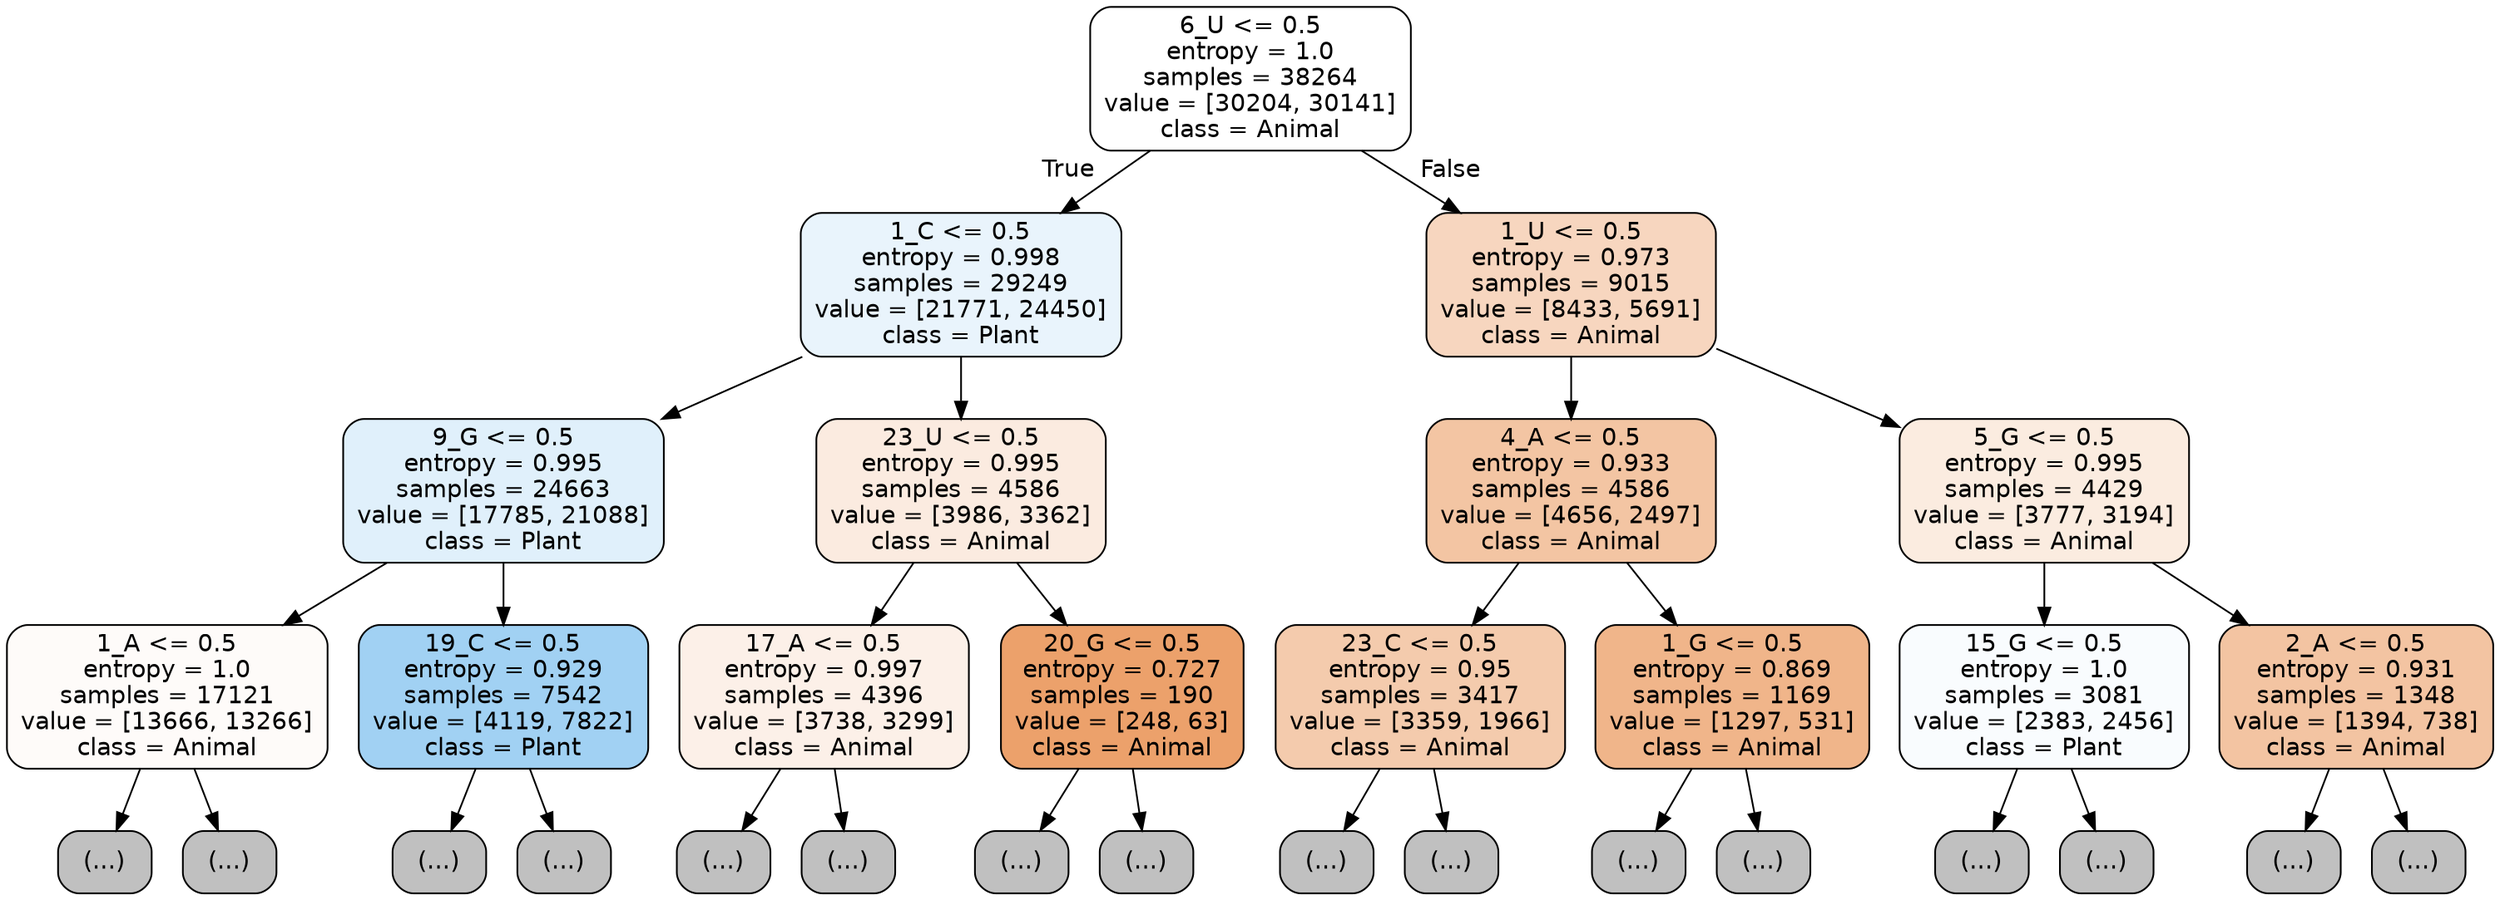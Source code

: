 digraph Tree {
node [shape=box, style="filled, rounded", color="black", fontname="helvetica"] ;
edge [fontname="helvetica"] ;
0 [label="6_U <= 0.5\nentropy = 1.0\nsamples = 38264\nvalue = [30204, 30141]\nclass = Animal", fillcolor="#ffffff"] ;
1 [label="1_C <= 0.5\nentropy = 0.998\nsamples = 29249\nvalue = [21771, 24450]\nclass = Plant", fillcolor="#e9f4fc"] ;
0 -> 1 [labeldistance=2.5, labelangle=45, headlabel="True"] ;
2 [label="9_G <= 0.5\nentropy = 0.995\nsamples = 24663\nvalue = [17785, 21088]\nclass = Plant", fillcolor="#e0f0fb"] ;
1 -> 2 ;
3 [label="1_A <= 0.5\nentropy = 1.0\nsamples = 17121\nvalue = [13666, 13266]\nclass = Animal", fillcolor="#fefbf9"] ;
2 -> 3 ;
4 [label="(...)", fillcolor="#C0C0C0"] ;
3 -> 4 ;
5251 [label="(...)", fillcolor="#C0C0C0"] ;
3 -> 5251 ;
7476 [label="19_C <= 0.5\nentropy = 0.929\nsamples = 7542\nvalue = [4119, 7822]\nclass = Plant", fillcolor="#a1d1f3"] ;
2 -> 7476 ;
7477 [label="(...)", fillcolor="#C0C0C0"] ;
7476 -> 7477 ;
9550 [label="(...)", fillcolor="#C0C0C0"] ;
7476 -> 9550 ;
10261 [label="23_U <= 0.5\nentropy = 0.995\nsamples = 4586\nvalue = [3986, 3362]\nclass = Animal", fillcolor="#fbebe0"] ;
1 -> 10261 ;
10262 [label="17_A <= 0.5\nentropy = 0.997\nsamples = 4396\nvalue = [3738, 3299]\nclass = Animal", fillcolor="#fcf0e8"] ;
10261 -> 10262 ;
10263 [label="(...)", fillcolor="#C0C0C0"] ;
10262 -> 10263 ;
12070 [label="(...)", fillcolor="#C0C0C0"] ;
10262 -> 12070 ;
12505 [label="20_G <= 0.5\nentropy = 0.727\nsamples = 190\nvalue = [248, 63]\nclass = Animal", fillcolor="#eca16b"] ;
10261 -> 12505 ;
12506 [label="(...)", fillcolor="#C0C0C0"] ;
12505 -> 12506 ;
12571 [label="(...)", fillcolor="#C0C0C0"] ;
12505 -> 12571 ;
12598 [label="1_U <= 0.5\nentropy = 0.973\nsamples = 9015\nvalue = [8433, 5691]\nclass = Animal", fillcolor="#f7d6bf"] ;
0 -> 12598 [labeldistance=2.5, labelangle=-45, headlabel="False"] ;
12599 [label="4_A <= 0.5\nentropy = 0.933\nsamples = 4586\nvalue = [4656, 2497]\nclass = Animal", fillcolor="#f3c5a3"] ;
12598 -> 12599 ;
12600 [label="23_C <= 0.5\nentropy = 0.95\nsamples = 3417\nvalue = [3359, 1966]\nclass = Animal", fillcolor="#f4cbad"] ;
12599 -> 12600 ;
12601 [label="(...)", fillcolor="#C0C0C0"] ;
12600 -> 12601 ;
14510 [label="(...)", fillcolor="#C0C0C0"] ;
12600 -> 14510 ;
14581 [label="1_G <= 0.5\nentropy = 0.869\nsamples = 1169\nvalue = [1297, 531]\nclass = Animal", fillcolor="#f0b58a"] ;
12599 -> 14581 ;
14582 [label="(...)", fillcolor="#C0C0C0"] ;
14581 -> 14582 ;
15023 [label="(...)", fillcolor="#C0C0C0"] ;
14581 -> 15023 ;
15194 [label="5_G <= 0.5\nentropy = 0.995\nsamples = 4429\nvalue = [3777, 3194]\nclass = Animal", fillcolor="#fbece0"] ;
12598 -> 15194 ;
15195 [label="15_G <= 0.5\nentropy = 1.0\nsamples = 3081\nvalue = [2383, 2456]\nclass = Plant", fillcolor="#f9fcfe"] ;
15194 -> 15195 ;
15196 [label="(...)", fillcolor="#C0C0C0"] ;
15195 -> 15196 ;
16315 [label="(...)", fillcolor="#C0C0C0"] ;
15195 -> 16315 ;
16694 [label="2_A <= 0.5\nentropy = 0.931\nsamples = 1348\nvalue = [1394, 738]\nclass = Animal", fillcolor="#f3c4a2"] ;
15194 -> 16694 ;
16695 [label="(...)", fillcolor="#C0C0C0"] ;
16694 -> 16695 ;
17132 [label="(...)", fillcolor="#C0C0C0"] ;
16694 -> 17132 ;
}